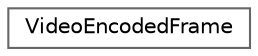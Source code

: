 digraph "类继承关系图"
{
 // LATEX_PDF_SIZE
  bgcolor="transparent";
  edge [fontname=Helvetica,fontsize=10,labelfontname=Helvetica,labelfontsize=10];
  node [fontname=Helvetica,fontsize=10,shape=box,height=0.2,width=0.4];
  rankdir="LR";
  Node0 [id="Node000000",label="VideoEncodedFrame",height=0.2,width=0.4,color="grey40", fillcolor="white", style="filled",URL="$class_video_encoded_frame.html",tooltip="管理编码视频帧的类"];
}
